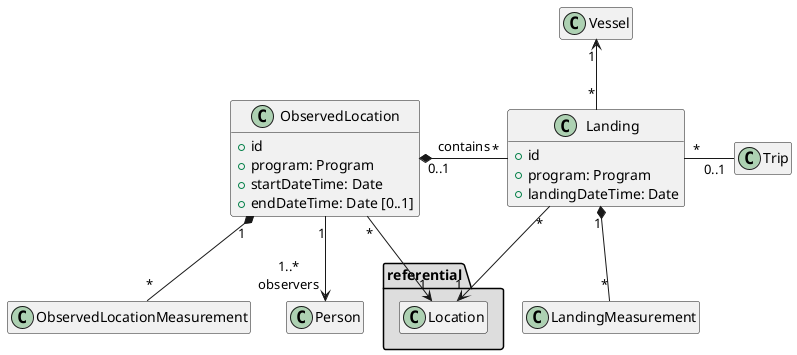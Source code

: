 @startuml
hide empty members

class ObservedLocation {
    +id
    +program: Program
    +startDateTime: Date
    +endDateTime: Date [0..1]
}

class Landing {
  +id
  +program: Program
  +landingDateTime: Date
}

ObservedLocation "0..1" *-right- "*" Landing : contains
ObservedLocation "1" --> "1..*\nobservers" Person
ObservedLocation "1" *-- "*" ObservedLocationMeasurement

Landing "*" -up-> "1" Vessel
Landing "1" *-- "*" LandingMeasurement
Landing "*" -right- "0..1" Trip: "    "

package "referential" #DDDDDD {
    Landing "*" --> "1" Location
    ObservedLocation "*" --> "1" Location
}

@enduml
